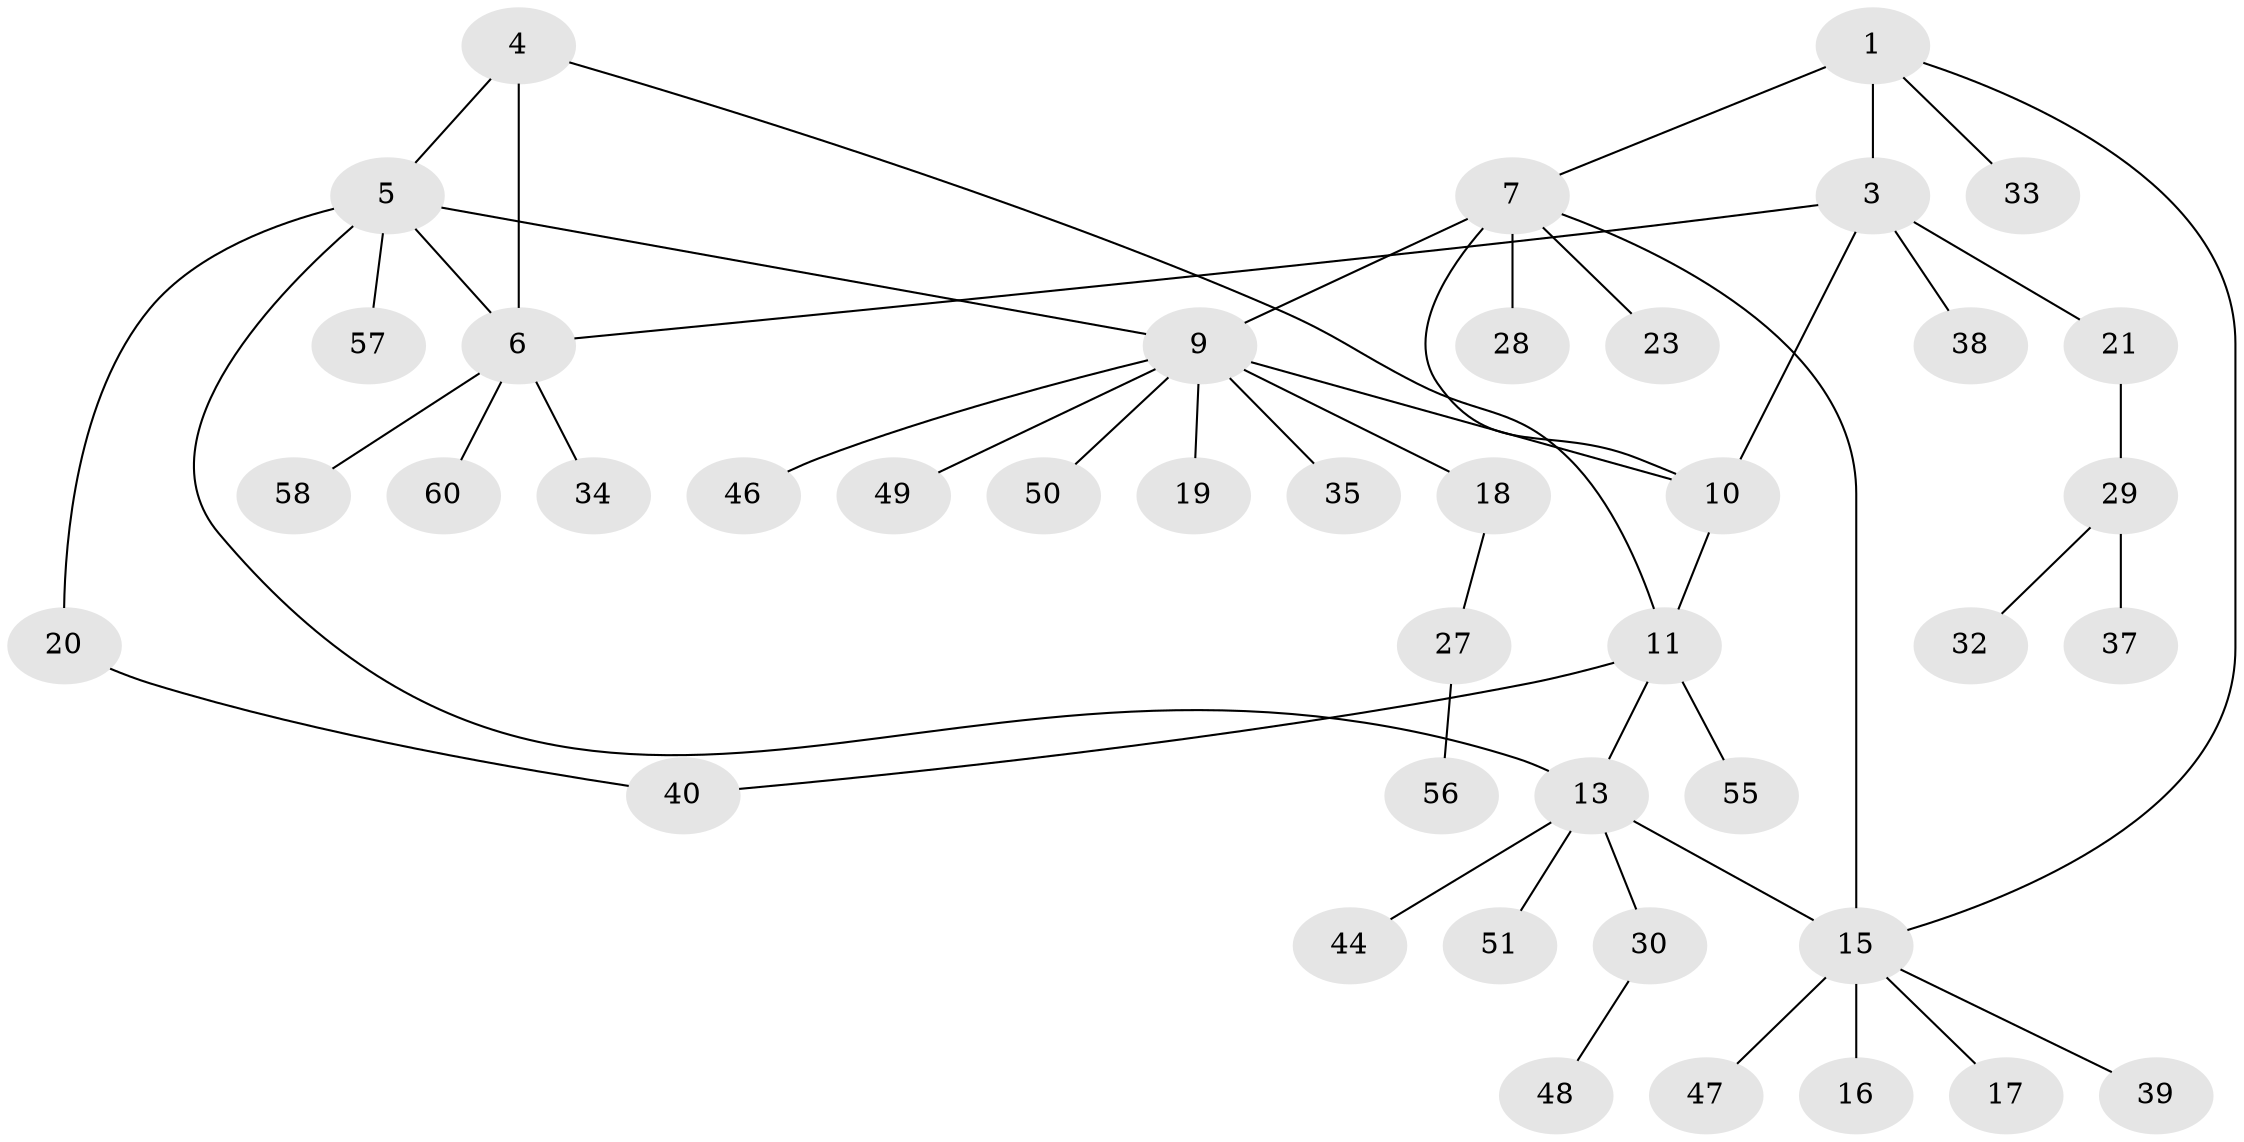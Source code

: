 // original degree distribution, {3: 0.1, 4: 0.1, 7: 0.05, 5: 0.05, 10: 0.016666666666666666, 9: 0.016666666666666666, 1: 0.55, 2: 0.11666666666666667}
// Generated by graph-tools (version 1.1) at 2025/42/03/06/25 10:42:11]
// undirected, 42 vertices, 50 edges
graph export_dot {
graph [start="1"]
  node [color=gray90,style=filled];
  1 [super="+2"];
  3 [super="+59"];
  4 [super="+25"];
  5 [super="+42"];
  6 [super="+22"];
  7 [super="+8"];
  9 [super="+26"];
  10 [super="+31"];
  11 [super="+12"];
  13 [super="+14"];
  15 [super="+43"];
  16;
  17;
  18;
  19;
  20 [super="+24"];
  21;
  23;
  27 [super="+36"];
  28 [super="+45"];
  29;
  30 [super="+41"];
  32;
  33;
  34;
  35;
  37 [super="+53"];
  38;
  39;
  40 [super="+54"];
  44;
  46;
  47;
  48 [super="+52"];
  49;
  50;
  51;
  55;
  56;
  57;
  58;
  60;
  1 -- 3 [weight=2];
  1 -- 7;
  1 -- 15;
  1 -- 33;
  3 -- 6;
  3 -- 10;
  3 -- 21;
  3 -- 38;
  4 -- 5;
  4 -- 6;
  4 -- 11;
  5 -- 6;
  5 -- 9;
  5 -- 20;
  5 -- 57;
  5 -- 13;
  6 -- 34;
  6 -- 58;
  6 -- 60;
  7 -- 9 [weight=2];
  7 -- 23;
  7 -- 28;
  7 -- 10;
  7 -- 15;
  9 -- 18;
  9 -- 19;
  9 -- 35;
  9 -- 46;
  9 -- 49;
  9 -- 50;
  9 -- 10;
  10 -- 11 [weight=2];
  11 -- 13;
  11 -- 55;
  11 -- 40;
  13 -- 15 [weight=2];
  13 -- 44;
  13 -- 51;
  13 -- 30;
  15 -- 16;
  15 -- 17;
  15 -- 39;
  15 -- 47;
  18 -- 27;
  20 -- 40;
  21 -- 29;
  27 -- 56;
  29 -- 32;
  29 -- 37;
  30 -- 48;
}
